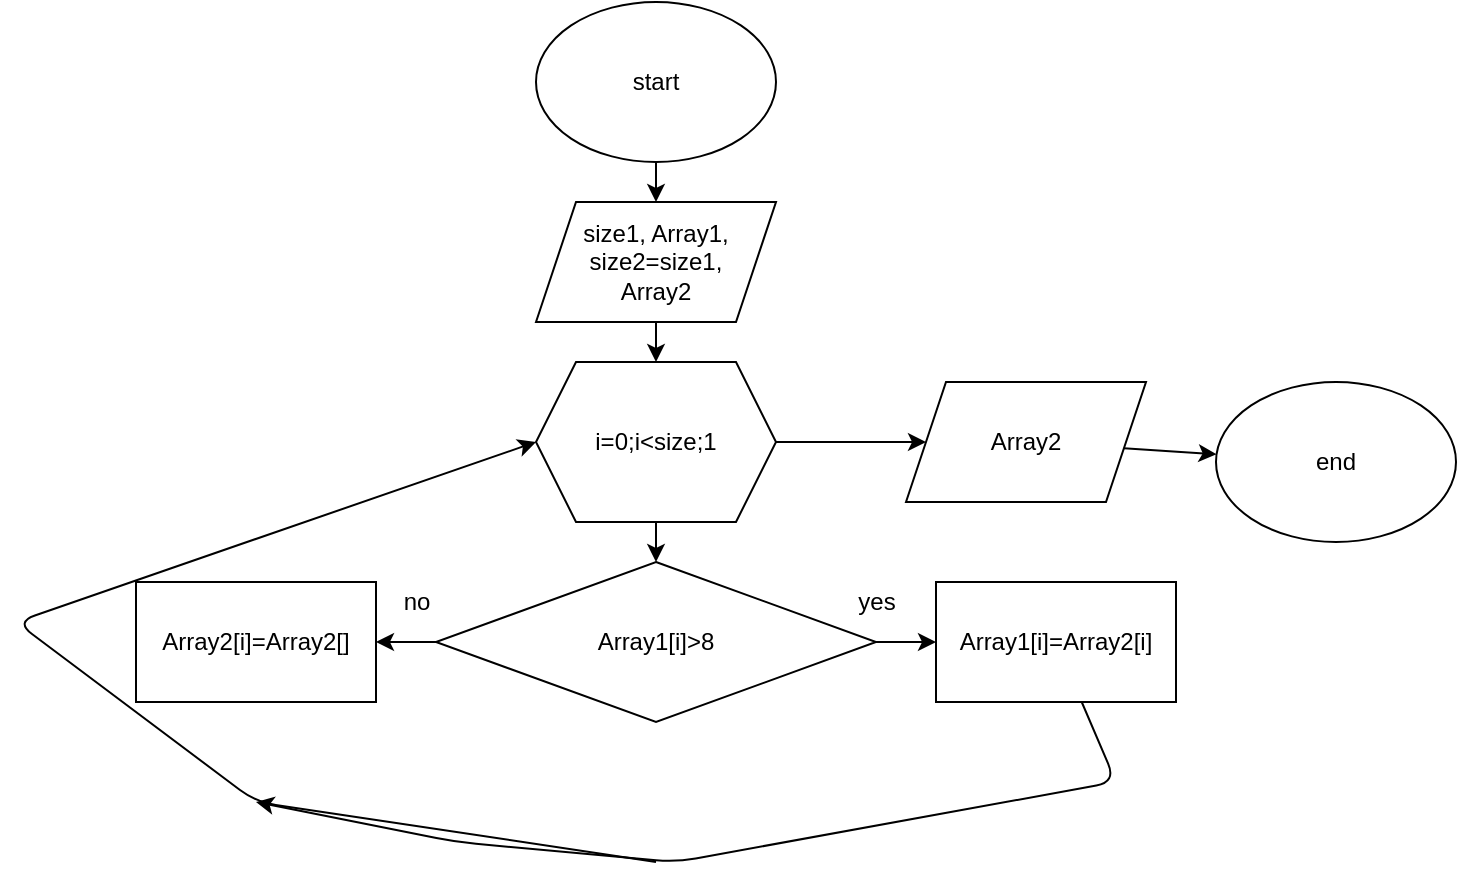 <mxfile>
    <diagram id="ev7MY4D4ZYOVpBrSUWqX" name="Страница 1">
        <mxGraphModel dx="564" dy="516" grid="1" gridSize="10" guides="1" tooltips="1" connect="1" arrows="1" fold="1" page="1" pageScale="1" pageWidth="827" pageHeight="1169" math="0" shadow="0">
            <root>
                <mxCell id="0"/>
                <mxCell id="1" parent="0"/>
                <mxCell id="4" value="" style="edgeStyle=none;html=1;" parent="1" source="2" target="3" edge="1">
                    <mxGeometry relative="1" as="geometry"/>
                </mxCell>
                <mxCell id="2" value="start" style="ellipse;whiteSpace=wrap;html=1;" parent="1" vertex="1">
                    <mxGeometry x="270" y="30" width="120" height="80" as="geometry"/>
                </mxCell>
                <mxCell id="6" value="" style="edgeStyle=none;html=1;" parent="1" source="3" target="5" edge="1">
                    <mxGeometry relative="1" as="geometry"/>
                </mxCell>
                <mxCell id="3" value="size1, Array1,&lt;br&gt;size2=size1,&lt;br&gt;Array2" style="shape=parallelogram;perimeter=parallelogramPerimeter;whiteSpace=wrap;html=1;fixedSize=1;" parent="1" vertex="1">
                    <mxGeometry x="270" y="130" width="120" height="60" as="geometry"/>
                </mxCell>
                <mxCell id="8" value="" style="edgeStyle=none;html=1;" parent="1" source="5" target="7" edge="1">
                    <mxGeometry relative="1" as="geometry"/>
                </mxCell>
                <mxCell id="18" value="" style="edgeStyle=none;html=1;" edge="1" parent="1" source="5" target="17">
                    <mxGeometry relative="1" as="geometry"/>
                </mxCell>
                <mxCell id="5" value="i=0;i&amp;lt;size;1" style="shape=hexagon;perimeter=hexagonPerimeter2;whiteSpace=wrap;html=1;fixedSize=1;" parent="1" vertex="1">
                    <mxGeometry x="270" y="210" width="120" height="80" as="geometry"/>
                </mxCell>
                <mxCell id="11" value="" style="edgeStyle=none;html=1;" parent="1" source="7" target="9" edge="1">
                    <mxGeometry relative="1" as="geometry"/>
                </mxCell>
                <mxCell id="13" value="" style="edgeStyle=none;html=1;" parent="1" source="7" target="10" edge="1">
                    <mxGeometry relative="1" as="geometry"/>
                </mxCell>
                <mxCell id="7" value="Array1[i]&amp;gt;8" style="rhombus;whiteSpace=wrap;html=1;" parent="1" vertex="1">
                    <mxGeometry x="220" y="310" width="220" height="80" as="geometry"/>
                </mxCell>
                <mxCell id="16" style="edgeStyle=none;html=1;" parent="1" source="9" edge="1">
                    <mxGeometry relative="1" as="geometry">
                        <mxPoint x="130" y="430" as="targetPoint"/>
                        <Array as="points">
                            <mxPoint x="560" y="420"/>
                            <mxPoint x="340" y="460"/>
                            <mxPoint x="230" y="450"/>
                        </Array>
                    </mxGeometry>
                </mxCell>
                <mxCell id="9" value="Array1[i]=Array2[i]" style="rounded=0;whiteSpace=wrap;html=1;" parent="1" vertex="1">
                    <mxGeometry x="470" y="320" width="120" height="60" as="geometry"/>
                </mxCell>
                <mxCell id="19" style="edgeStyle=none;html=1;entryX=0;entryY=0.5;entryDx=0;entryDy=0;" edge="1" parent="1" target="5">
                    <mxGeometry relative="1" as="geometry">
                        <mxPoint x="40" y="430" as="targetPoint"/>
                        <mxPoint x="330" y="460" as="sourcePoint"/>
                        <Array as="points">
                            <mxPoint x="130" y="430"/>
                            <mxPoint x="10" y="340"/>
                        </Array>
                    </mxGeometry>
                </mxCell>
                <mxCell id="10" value="Array2[i]=Array2[]" style="rounded=0;whiteSpace=wrap;html=1;" parent="1" vertex="1">
                    <mxGeometry x="70" y="320" width="120" height="60" as="geometry"/>
                </mxCell>
                <mxCell id="12" value="yes" style="text;html=1;align=center;verticalAlign=middle;resizable=0;points=[];autosize=1;strokeColor=none;" parent="1" vertex="1">
                    <mxGeometry x="425" y="320" width="30" height="20" as="geometry"/>
                </mxCell>
                <mxCell id="14" value="no" style="text;html=1;align=center;verticalAlign=middle;resizable=0;points=[];autosize=1;strokeColor=none;" parent="1" vertex="1">
                    <mxGeometry x="195" y="320" width="30" height="20" as="geometry"/>
                </mxCell>
                <mxCell id="22" value="" style="edgeStyle=none;html=1;" edge="1" parent="1" source="17" target="21">
                    <mxGeometry relative="1" as="geometry"/>
                </mxCell>
                <mxCell id="17" value="Array2" style="shape=parallelogram;perimeter=parallelogramPerimeter;whiteSpace=wrap;html=1;fixedSize=1;" vertex="1" parent="1">
                    <mxGeometry x="455" y="220" width="120" height="60" as="geometry"/>
                </mxCell>
                <mxCell id="21" value="end" style="ellipse;whiteSpace=wrap;html=1;" vertex="1" parent="1">
                    <mxGeometry x="610" y="220" width="120" height="80" as="geometry"/>
                </mxCell>
            </root>
        </mxGraphModel>
    </diagram>
</mxfile>